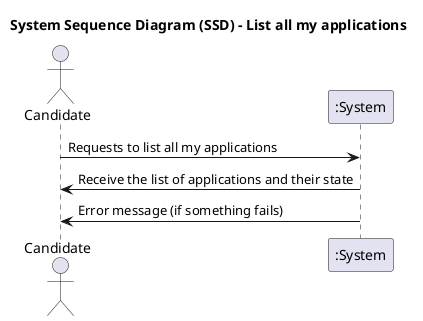 @startuml

title System Sequence Diagram (SSD) - List all my applications

actor "Candidate" as U
participant ":System" as S

U -> S : Requests to list all my applications
S -> U : Receive the list of applications and their state
S -> U : Error message (if something fails)

@enduml
